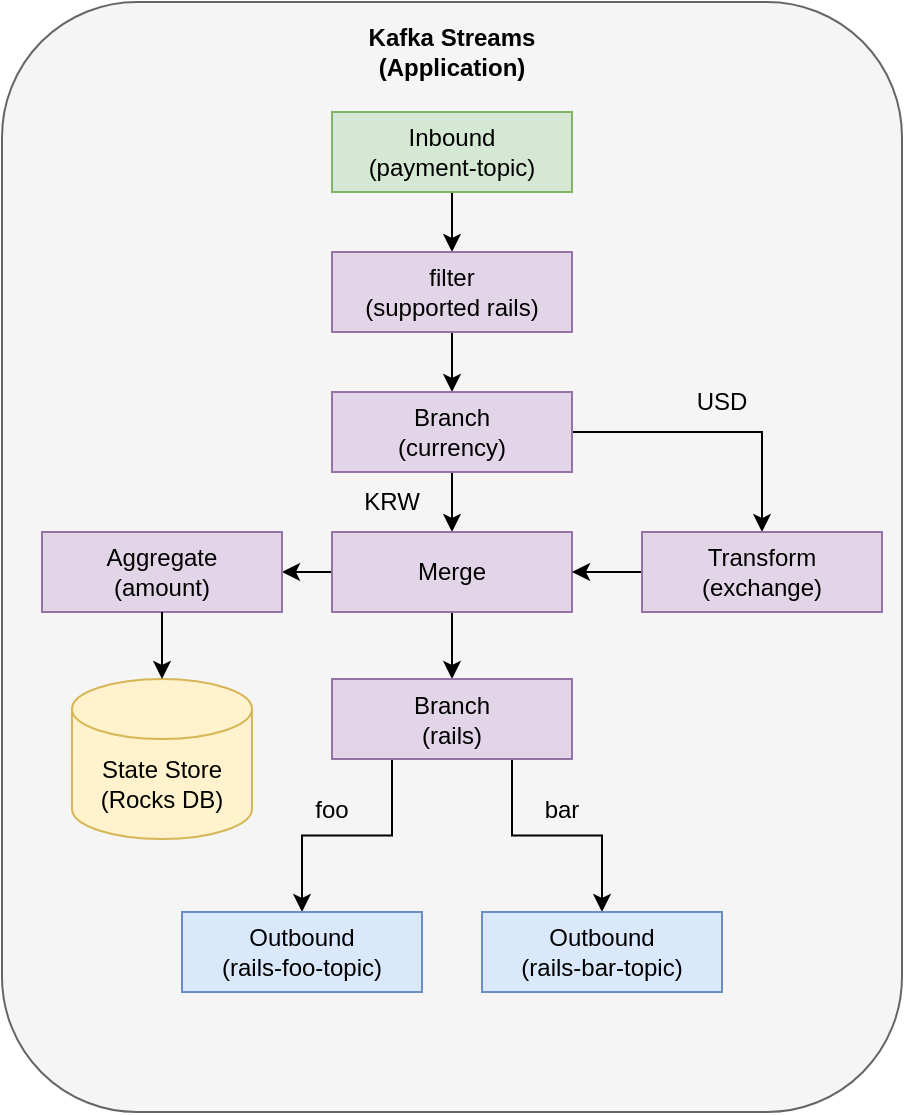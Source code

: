 <mxfile version="24.2.2" type="github">
  <diagram name="페이지-1" id="J1Tt04icmtqUt2nDNbsf">
    <mxGraphModel dx="524" dy="997" grid="1" gridSize="10" guides="1" tooltips="1" connect="1" arrows="1" fold="1" page="1" pageScale="1" pageWidth="1169" pageHeight="827" math="0" shadow="0">
      <root>
        <mxCell id="0" />
        <mxCell id="1" parent="0" />
        <mxCell id="ob_Er8QgK_pdc9j6Z_gC-9" value="" style="rounded=1;whiteSpace=wrap;html=1;fillColor=#f5f5f5;fontColor=#333333;strokeColor=#666666;" parent="1" vertex="1">
          <mxGeometry x="390" y="55" width="450" height="555" as="geometry" />
        </mxCell>
        <mxCell id="unUFR4Pz0GULnruM20ie-18" style="edgeStyle=orthogonalEdgeStyle;rounded=0;orthogonalLoop=1;jettySize=auto;html=1;entryX=0.5;entryY=0;entryDx=0;entryDy=0;" edge="1" parent="1" source="ob_Er8QgK_pdc9j6Z_gC-6" target="ob_Er8QgK_pdc9j6Z_gC-7">
          <mxGeometry relative="1" as="geometry" />
        </mxCell>
        <mxCell id="ob_Er8QgK_pdc9j6Z_gC-6" value="Inbound&lt;div&gt;(payment-topic)&lt;/div&gt;" style="rounded=0;whiteSpace=wrap;html=1;fillColor=#d5e8d4;strokeColor=#82b366;" parent="1" vertex="1">
          <mxGeometry x="555" y="110" width="120" height="40" as="geometry" />
        </mxCell>
        <mxCell id="unUFR4Pz0GULnruM20ie-17" style="edgeStyle=orthogonalEdgeStyle;rounded=0;orthogonalLoop=1;jettySize=auto;html=1;entryX=0.5;entryY=0;entryDx=0;entryDy=0;" edge="1" parent="1" source="ob_Er8QgK_pdc9j6Z_gC-7" target="unUFR4Pz0GULnruM20ie-1">
          <mxGeometry relative="1" as="geometry" />
        </mxCell>
        <mxCell id="ob_Er8QgK_pdc9j6Z_gC-7" value="filter&lt;div&gt;(supported rails)&lt;/div&gt;" style="rounded=0;whiteSpace=wrap;html=1;fillColor=#e1d5e7;strokeColor=#9673a6;" parent="1" vertex="1">
          <mxGeometry x="555" y="180" width="120" height="40" as="geometry" />
        </mxCell>
        <mxCell id="ob_Er8QgK_pdc9j6Z_gC-13" value="&lt;b&gt;Kafka Streams&lt;/b&gt;&lt;div&gt;&lt;b&gt;(Application)&lt;/b&gt;&lt;/div&gt;" style="text;html=1;align=center;verticalAlign=middle;whiteSpace=wrap;rounded=0;" parent="1" vertex="1">
          <mxGeometry x="560" y="65" width="110" height="30" as="geometry" />
        </mxCell>
        <mxCell id="unUFR4Pz0GULnruM20ie-15" style="edgeStyle=orthogonalEdgeStyle;rounded=0;orthogonalLoop=1;jettySize=auto;html=1;entryX=0.5;entryY=0;entryDx=0;entryDy=0;" edge="1" parent="1" source="unUFR4Pz0GULnruM20ie-1" target="unUFR4Pz0GULnruM20ie-3">
          <mxGeometry relative="1" as="geometry" />
        </mxCell>
        <mxCell id="unUFR4Pz0GULnruM20ie-16" style="edgeStyle=orthogonalEdgeStyle;rounded=0;orthogonalLoop=1;jettySize=auto;html=1;entryX=0.5;entryY=0;entryDx=0;entryDy=0;" edge="1" parent="1" source="unUFR4Pz0GULnruM20ie-1" target="unUFR4Pz0GULnruM20ie-2">
          <mxGeometry relative="1" as="geometry" />
        </mxCell>
        <mxCell id="unUFR4Pz0GULnruM20ie-1" value="Branch&lt;div&gt;(currency)&lt;/div&gt;" style="rounded=0;whiteSpace=wrap;html=1;fillColor=#e1d5e7;strokeColor=#9673a6;" vertex="1" parent="1">
          <mxGeometry x="555" y="250" width="120" height="40" as="geometry" />
        </mxCell>
        <mxCell id="unUFR4Pz0GULnruM20ie-12" style="edgeStyle=orthogonalEdgeStyle;rounded=0;orthogonalLoop=1;jettySize=auto;html=1;entryX=1;entryY=0.5;entryDx=0;entryDy=0;" edge="1" parent="1" source="unUFR4Pz0GULnruM20ie-2" target="unUFR4Pz0GULnruM20ie-5">
          <mxGeometry relative="1" as="geometry" />
        </mxCell>
        <mxCell id="unUFR4Pz0GULnruM20ie-13" style="edgeStyle=orthogonalEdgeStyle;rounded=0;orthogonalLoop=1;jettySize=auto;html=1;entryX=0.5;entryY=0;entryDx=0;entryDy=0;" edge="1" parent="1" source="unUFR4Pz0GULnruM20ie-2" target="unUFR4Pz0GULnruM20ie-4">
          <mxGeometry relative="1" as="geometry" />
        </mxCell>
        <mxCell id="unUFR4Pz0GULnruM20ie-2" value="Merge" style="rounded=0;whiteSpace=wrap;html=1;fillColor=#e1d5e7;strokeColor=#9673a6;" vertex="1" parent="1">
          <mxGeometry x="555" y="320" width="120" height="40" as="geometry" />
        </mxCell>
        <mxCell id="unUFR4Pz0GULnruM20ie-14" style="edgeStyle=orthogonalEdgeStyle;rounded=0;orthogonalLoop=1;jettySize=auto;html=1;entryX=1;entryY=0.5;entryDx=0;entryDy=0;" edge="1" parent="1" source="unUFR4Pz0GULnruM20ie-3" target="unUFR4Pz0GULnruM20ie-2">
          <mxGeometry relative="1" as="geometry" />
        </mxCell>
        <mxCell id="unUFR4Pz0GULnruM20ie-3" value="Transform&lt;div&gt;(exchange)&lt;/div&gt;" style="rounded=0;whiteSpace=wrap;html=1;fillColor=#e1d5e7;strokeColor=#9673a6;" vertex="1" parent="1">
          <mxGeometry x="710" y="320" width="120" height="40" as="geometry" />
        </mxCell>
        <mxCell id="unUFR4Pz0GULnruM20ie-9" style="edgeStyle=orthogonalEdgeStyle;rounded=0;orthogonalLoop=1;jettySize=auto;html=1;exitX=0.25;exitY=1;exitDx=0;exitDy=0;entryX=0.5;entryY=0;entryDx=0;entryDy=0;" edge="1" parent="1" source="unUFR4Pz0GULnruM20ie-4" target="unUFR4Pz0GULnruM20ie-6">
          <mxGeometry relative="1" as="geometry" />
        </mxCell>
        <mxCell id="unUFR4Pz0GULnruM20ie-10" style="edgeStyle=orthogonalEdgeStyle;rounded=0;orthogonalLoop=1;jettySize=auto;html=1;exitX=0.75;exitY=1;exitDx=0;exitDy=0;entryX=0.5;entryY=0;entryDx=0;entryDy=0;" edge="1" parent="1" source="unUFR4Pz0GULnruM20ie-4" target="unUFR4Pz0GULnruM20ie-8">
          <mxGeometry relative="1" as="geometry" />
        </mxCell>
        <mxCell id="unUFR4Pz0GULnruM20ie-4" value="Branch&lt;div&gt;(rails)&lt;/div&gt;" style="rounded=0;whiteSpace=wrap;html=1;fillColor=#e1d5e7;strokeColor=#9673a6;" vertex="1" parent="1">
          <mxGeometry x="555" y="393.5" width="120" height="40" as="geometry" />
        </mxCell>
        <mxCell id="unUFR4Pz0GULnruM20ie-5" value="Aggregate&lt;div&gt;(amount)&lt;/div&gt;" style="rounded=0;whiteSpace=wrap;html=1;fillColor=#e1d5e7;strokeColor=#9673a6;" vertex="1" parent="1">
          <mxGeometry x="410" y="320" width="120" height="40" as="geometry" />
        </mxCell>
        <mxCell id="unUFR4Pz0GULnruM20ie-6" value="Outbound&lt;div&gt;(rails-foo-topic)&lt;/div&gt;" style="rounded=0;whiteSpace=wrap;html=1;fillColor=#dae8fc;strokeColor=#6c8ebf;" vertex="1" parent="1">
          <mxGeometry x="480" y="510" width="120" height="40" as="geometry" />
        </mxCell>
        <mxCell id="unUFR4Pz0GULnruM20ie-7" value="State Store&lt;div&gt;(Rocks DB)&lt;/div&gt;" style="shape=cylinder3;whiteSpace=wrap;html=1;boundedLbl=1;backgroundOutline=1;size=15;fillColor=#fff2cc;strokeColor=#d6b656;" vertex="1" parent="1">
          <mxGeometry x="425" y="393.5" width="90" height="80" as="geometry" />
        </mxCell>
        <mxCell id="unUFR4Pz0GULnruM20ie-8" value="Outbound&lt;div&gt;(rails-bar-topic)&lt;/div&gt;" style="rounded=0;whiteSpace=wrap;html=1;fillColor=#dae8fc;strokeColor=#6c8ebf;" vertex="1" parent="1">
          <mxGeometry x="630" y="510" width="120" height="40" as="geometry" />
        </mxCell>
        <mxCell id="unUFR4Pz0GULnruM20ie-11" style="edgeStyle=orthogonalEdgeStyle;rounded=0;orthogonalLoop=1;jettySize=auto;html=1;entryX=0.5;entryY=0;entryDx=0;entryDy=0;entryPerimeter=0;" edge="1" parent="1" source="unUFR4Pz0GULnruM20ie-5" target="unUFR4Pz0GULnruM20ie-7">
          <mxGeometry relative="1" as="geometry" />
        </mxCell>
        <mxCell id="unUFR4Pz0GULnruM20ie-19" value="USD" style="text;html=1;align=center;verticalAlign=middle;whiteSpace=wrap;rounded=0;" vertex="1" parent="1">
          <mxGeometry x="720" y="240" width="60" height="30" as="geometry" />
        </mxCell>
        <mxCell id="unUFR4Pz0GULnruM20ie-20" value="KRW" style="text;html=1;align=center;verticalAlign=middle;whiteSpace=wrap;rounded=0;" vertex="1" parent="1">
          <mxGeometry x="555" y="290" width="60" height="30" as="geometry" />
        </mxCell>
        <mxCell id="unUFR4Pz0GULnruM20ie-21" value="foo" style="text;html=1;align=center;verticalAlign=middle;whiteSpace=wrap;rounded=0;" vertex="1" parent="1">
          <mxGeometry x="525" y="443.5" width="60" height="30" as="geometry" />
        </mxCell>
        <mxCell id="unUFR4Pz0GULnruM20ie-22" value="bar" style="text;html=1;align=center;verticalAlign=middle;whiteSpace=wrap;rounded=0;" vertex="1" parent="1">
          <mxGeometry x="640" y="443.5" width="60" height="30" as="geometry" />
        </mxCell>
      </root>
    </mxGraphModel>
  </diagram>
</mxfile>
